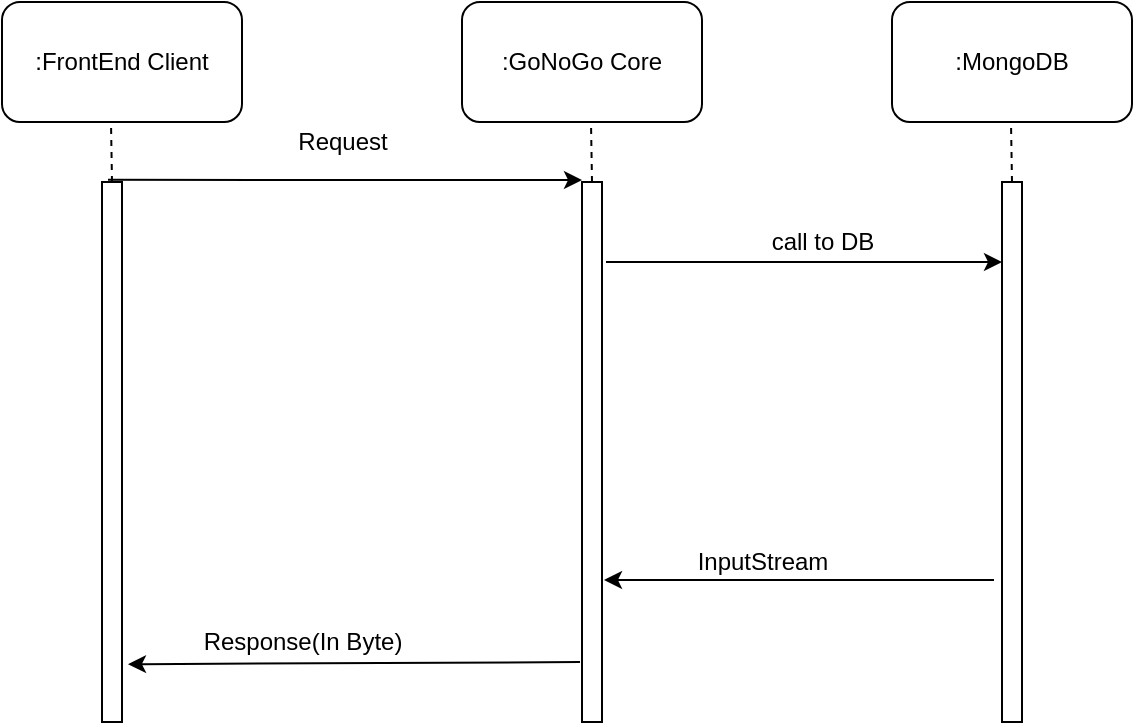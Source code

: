 <mxfile version="14.7.0" type="github">
  <diagram id="5dbl9JqN81jx8YHzoZsA" name="Page-1">
    <mxGraphModel dx="801" dy="462" grid="1" gridSize="10" guides="1" tooltips="1" connect="1" arrows="1" fold="1" page="1" pageScale="1" pageWidth="850" pageHeight="1100" math="0" shadow="0">
      <root>
        <mxCell id="0" />
        <mxCell id="1" parent="0" />
        <mxCell id="0RIY6VBiXKntotxIIVKX-4" value="" style="html=1;points=[];perimeter=orthogonalPerimeter;" vertex="1" parent="1">
          <mxGeometry x="160" y="200" width="10" height="270" as="geometry" />
        </mxCell>
        <mxCell id="0RIY6VBiXKntotxIIVKX-5" value="" style="html=1;points=[];perimeter=orthogonalPerimeter;" vertex="1" parent="1">
          <mxGeometry x="400" y="200" width="10" height="270" as="geometry" />
        </mxCell>
        <mxCell id="0RIY6VBiXKntotxIIVKX-6" value="" style="html=1;points=[];perimeter=orthogonalPerimeter;" vertex="1" parent="1">
          <mxGeometry x="610" y="200" width="10" height="270" as="geometry" />
        </mxCell>
        <mxCell id="0RIY6VBiXKntotxIIVKX-7" value=":FrontEnd Client" style="rounded=1;whiteSpace=wrap;html=1;" vertex="1" parent="1">
          <mxGeometry x="110" y="110" width="120" height="60" as="geometry" />
        </mxCell>
        <mxCell id="0RIY6VBiXKntotxIIVKX-8" value=":GoNoGo Core" style="rounded=1;whiteSpace=wrap;html=1;" vertex="1" parent="1">
          <mxGeometry x="340" y="110" width="120" height="60" as="geometry" />
        </mxCell>
        <mxCell id="0RIY6VBiXKntotxIIVKX-9" value=":MongoDB" style="rounded=1;whiteSpace=wrap;html=1;" vertex="1" parent="1">
          <mxGeometry x="555" y="110" width="120" height="60" as="geometry" />
        </mxCell>
        <mxCell id="0RIY6VBiXKntotxIIVKX-12" value="" style="endArrow=none;dashed=1;html=1;" edge="1" parent="1">
          <mxGeometry width="50" height="50" relative="1" as="geometry">
            <mxPoint x="165" y="200" as="sourcePoint" />
            <mxPoint x="164.5" y="170" as="targetPoint" />
            <Array as="points" />
          </mxGeometry>
        </mxCell>
        <mxCell id="0RIY6VBiXKntotxIIVKX-13" value="" style="endArrow=none;dashed=1;html=1;" edge="1" parent="1">
          <mxGeometry width="50" height="50" relative="1" as="geometry">
            <mxPoint x="405" y="200" as="sourcePoint" />
            <mxPoint x="404.5" y="170" as="targetPoint" />
            <Array as="points" />
          </mxGeometry>
        </mxCell>
        <mxCell id="0RIY6VBiXKntotxIIVKX-14" value="" style="endArrow=none;dashed=1;html=1;" edge="1" parent="1">
          <mxGeometry width="50" height="50" relative="1" as="geometry">
            <mxPoint x="615" y="200" as="sourcePoint" />
            <mxPoint x="614.5" y="170" as="targetPoint" />
            <Array as="points" />
          </mxGeometry>
        </mxCell>
        <mxCell id="0RIY6VBiXKntotxIIVKX-15" value="" style="endArrow=classic;html=1;exitX=0.3;exitY=-0.004;exitDx=0;exitDy=0;exitPerimeter=0;" edge="1" parent="1" source="0RIY6VBiXKntotxIIVKX-4">
          <mxGeometry width="50" height="50" relative="1" as="geometry">
            <mxPoint x="330" y="350" as="sourcePoint" />
            <mxPoint x="400" y="199" as="targetPoint" />
          </mxGeometry>
        </mxCell>
        <mxCell id="0RIY6VBiXKntotxIIVKX-16" value="Request" style="text;html=1;align=center;verticalAlign=middle;resizable=0;points=[];autosize=1;strokeColor=none;" vertex="1" parent="1">
          <mxGeometry x="250" y="170" width="60" height="20" as="geometry" />
        </mxCell>
        <mxCell id="0RIY6VBiXKntotxIIVKX-17" value="" style="endArrow=classic;html=1;exitX=-0.1;exitY=0.889;exitDx=0;exitDy=0;exitPerimeter=0;entryX=1.3;entryY=0.893;entryDx=0;entryDy=0;entryPerimeter=0;" edge="1" parent="1" source="0RIY6VBiXKntotxIIVKX-5" target="0RIY6VBiXKntotxIIVKX-4">
          <mxGeometry width="50" height="50" relative="1" as="geometry">
            <mxPoint x="330" y="330" as="sourcePoint" />
            <mxPoint x="180" y="440" as="targetPoint" />
          </mxGeometry>
        </mxCell>
        <mxCell id="0RIY6VBiXKntotxIIVKX-18" value="Response(In Byte)" style="text;html=1;align=center;verticalAlign=middle;resizable=0;points=[];autosize=1;strokeColor=none;" vertex="1" parent="1">
          <mxGeometry x="205" y="420" width="110" height="20" as="geometry" />
        </mxCell>
        <mxCell id="0RIY6VBiXKntotxIIVKX-19" value="" style="endArrow=classic;html=1;" edge="1" parent="1">
          <mxGeometry width="50" height="50" relative="1" as="geometry">
            <mxPoint x="412" y="240" as="sourcePoint" />
            <mxPoint x="610" y="240" as="targetPoint" />
          </mxGeometry>
        </mxCell>
        <mxCell id="0RIY6VBiXKntotxIIVKX-23" value="call to DB" style="text;html=1;align=center;verticalAlign=middle;resizable=0;points=[];autosize=1;strokeColor=none;" vertex="1" parent="1">
          <mxGeometry x="485" y="220" width="70" height="20" as="geometry" />
        </mxCell>
        <mxCell id="0RIY6VBiXKntotxIIVKX-24" value="" style="endArrow=classic;html=1;exitX=-0.4;exitY=0.737;exitDx=0;exitDy=0;exitPerimeter=0;entryX=1.1;entryY=0.737;entryDx=0;entryDy=0;entryPerimeter=0;" edge="1" parent="1" source="0RIY6VBiXKntotxIIVKX-6" target="0RIY6VBiXKntotxIIVKX-5">
          <mxGeometry width="50" height="50" relative="1" as="geometry">
            <mxPoint x="360" y="350" as="sourcePoint" />
            <mxPoint x="410" y="300" as="targetPoint" />
          </mxGeometry>
        </mxCell>
        <mxCell id="0RIY6VBiXKntotxIIVKX-25" value="InputStream" style="text;html=1;align=center;verticalAlign=middle;resizable=0;points=[];autosize=1;strokeColor=none;" vertex="1" parent="1">
          <mxGeometry x="450" y="380" width="80" height="20" as="geometry" />
        </mxCell>
      </root>
    </mxGraphModel>
  </diagram>
</mxfile>
